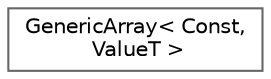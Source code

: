 digraph "Graphical Class Hierarchy"
{
 // LATEX_PDF_SIZE
  bgcolor="transparent";
  edge [fontname=Helvetica,fontsize=10,labelfontname=Helvetica,labelfontsize=10];
  node [fontname=Helvetica,fontsize=10,shape=box,height=0.2,width=0.4];
  rankdir="LR";
  Node0 [id="Node000000",label="GenericArray\< Const,\l ValueT \>",height=0.2,width=0.4,color="grey40", fillcolor="white", style="filled",URL="$class_generic_array.html",tooltip="Helper class for accessing Value of array type."];
}
